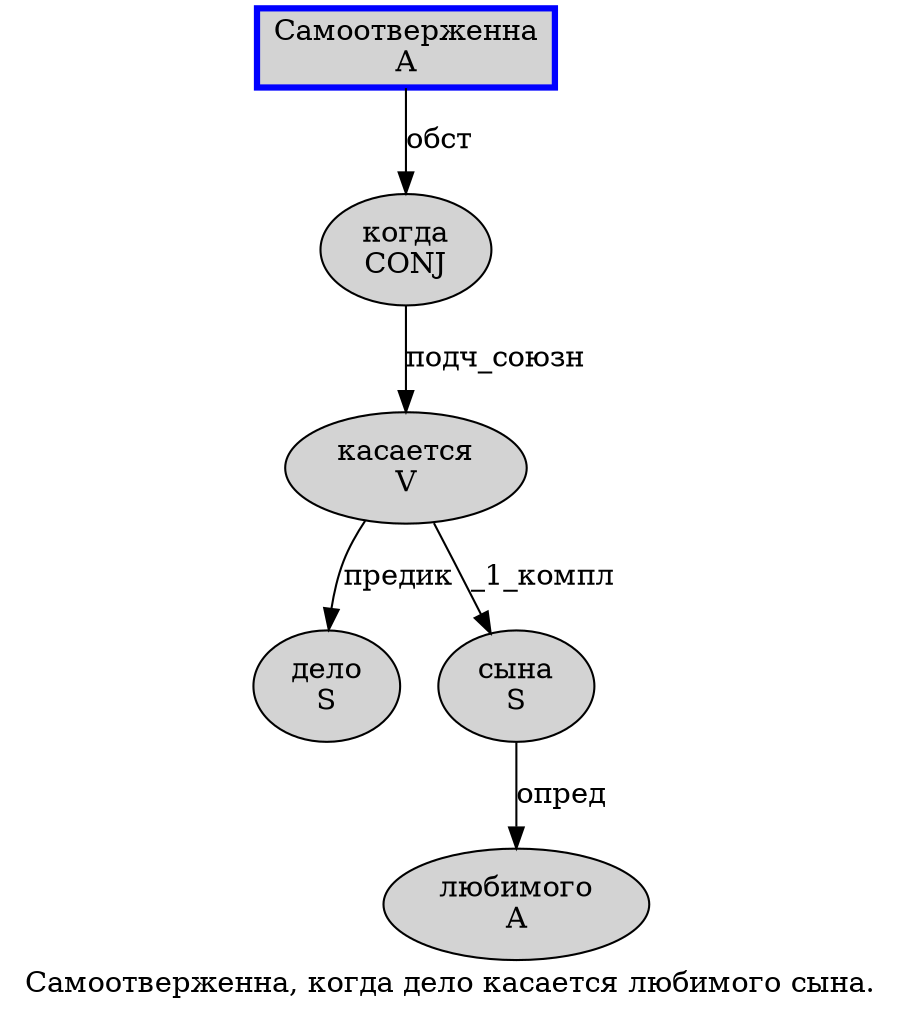 digraph SENTENCE_1838 {
	graph [label="Самоотверженна, когда дело касается любимого сына."]
	node [style=filled]
		0 [label="Самоотверженна
A" color=blue fillcolor=lightgray penwidth=3 shape=box]
		2 [label="когда
CONJ" color="" fillcolor=lightgray penwidth=1 shape=ellipse]
		3 [label="дело
S" color="" fillcolor=lightgray penwidth=1 shape=ellipse]
		4 [label="касается
V" color="" fillcolor=lightgray penwidth=1 shape=ellipse]
		5 [label="любимого
A" color="" fillcolor=lightgray penwidth=1 shape=ellipse]
		6 [label="сына
S" color="" fillcolor=lightgray penwidth=1 shape=ellipse]
			0 -> 2 [label="обст"]
			6 -> 5 [label="опред"]
			2 -> 4 [label="подч_союзн"]
			4 -> 3 [label="предик"]
			4 -> 6 [label="_1_компл"]
}